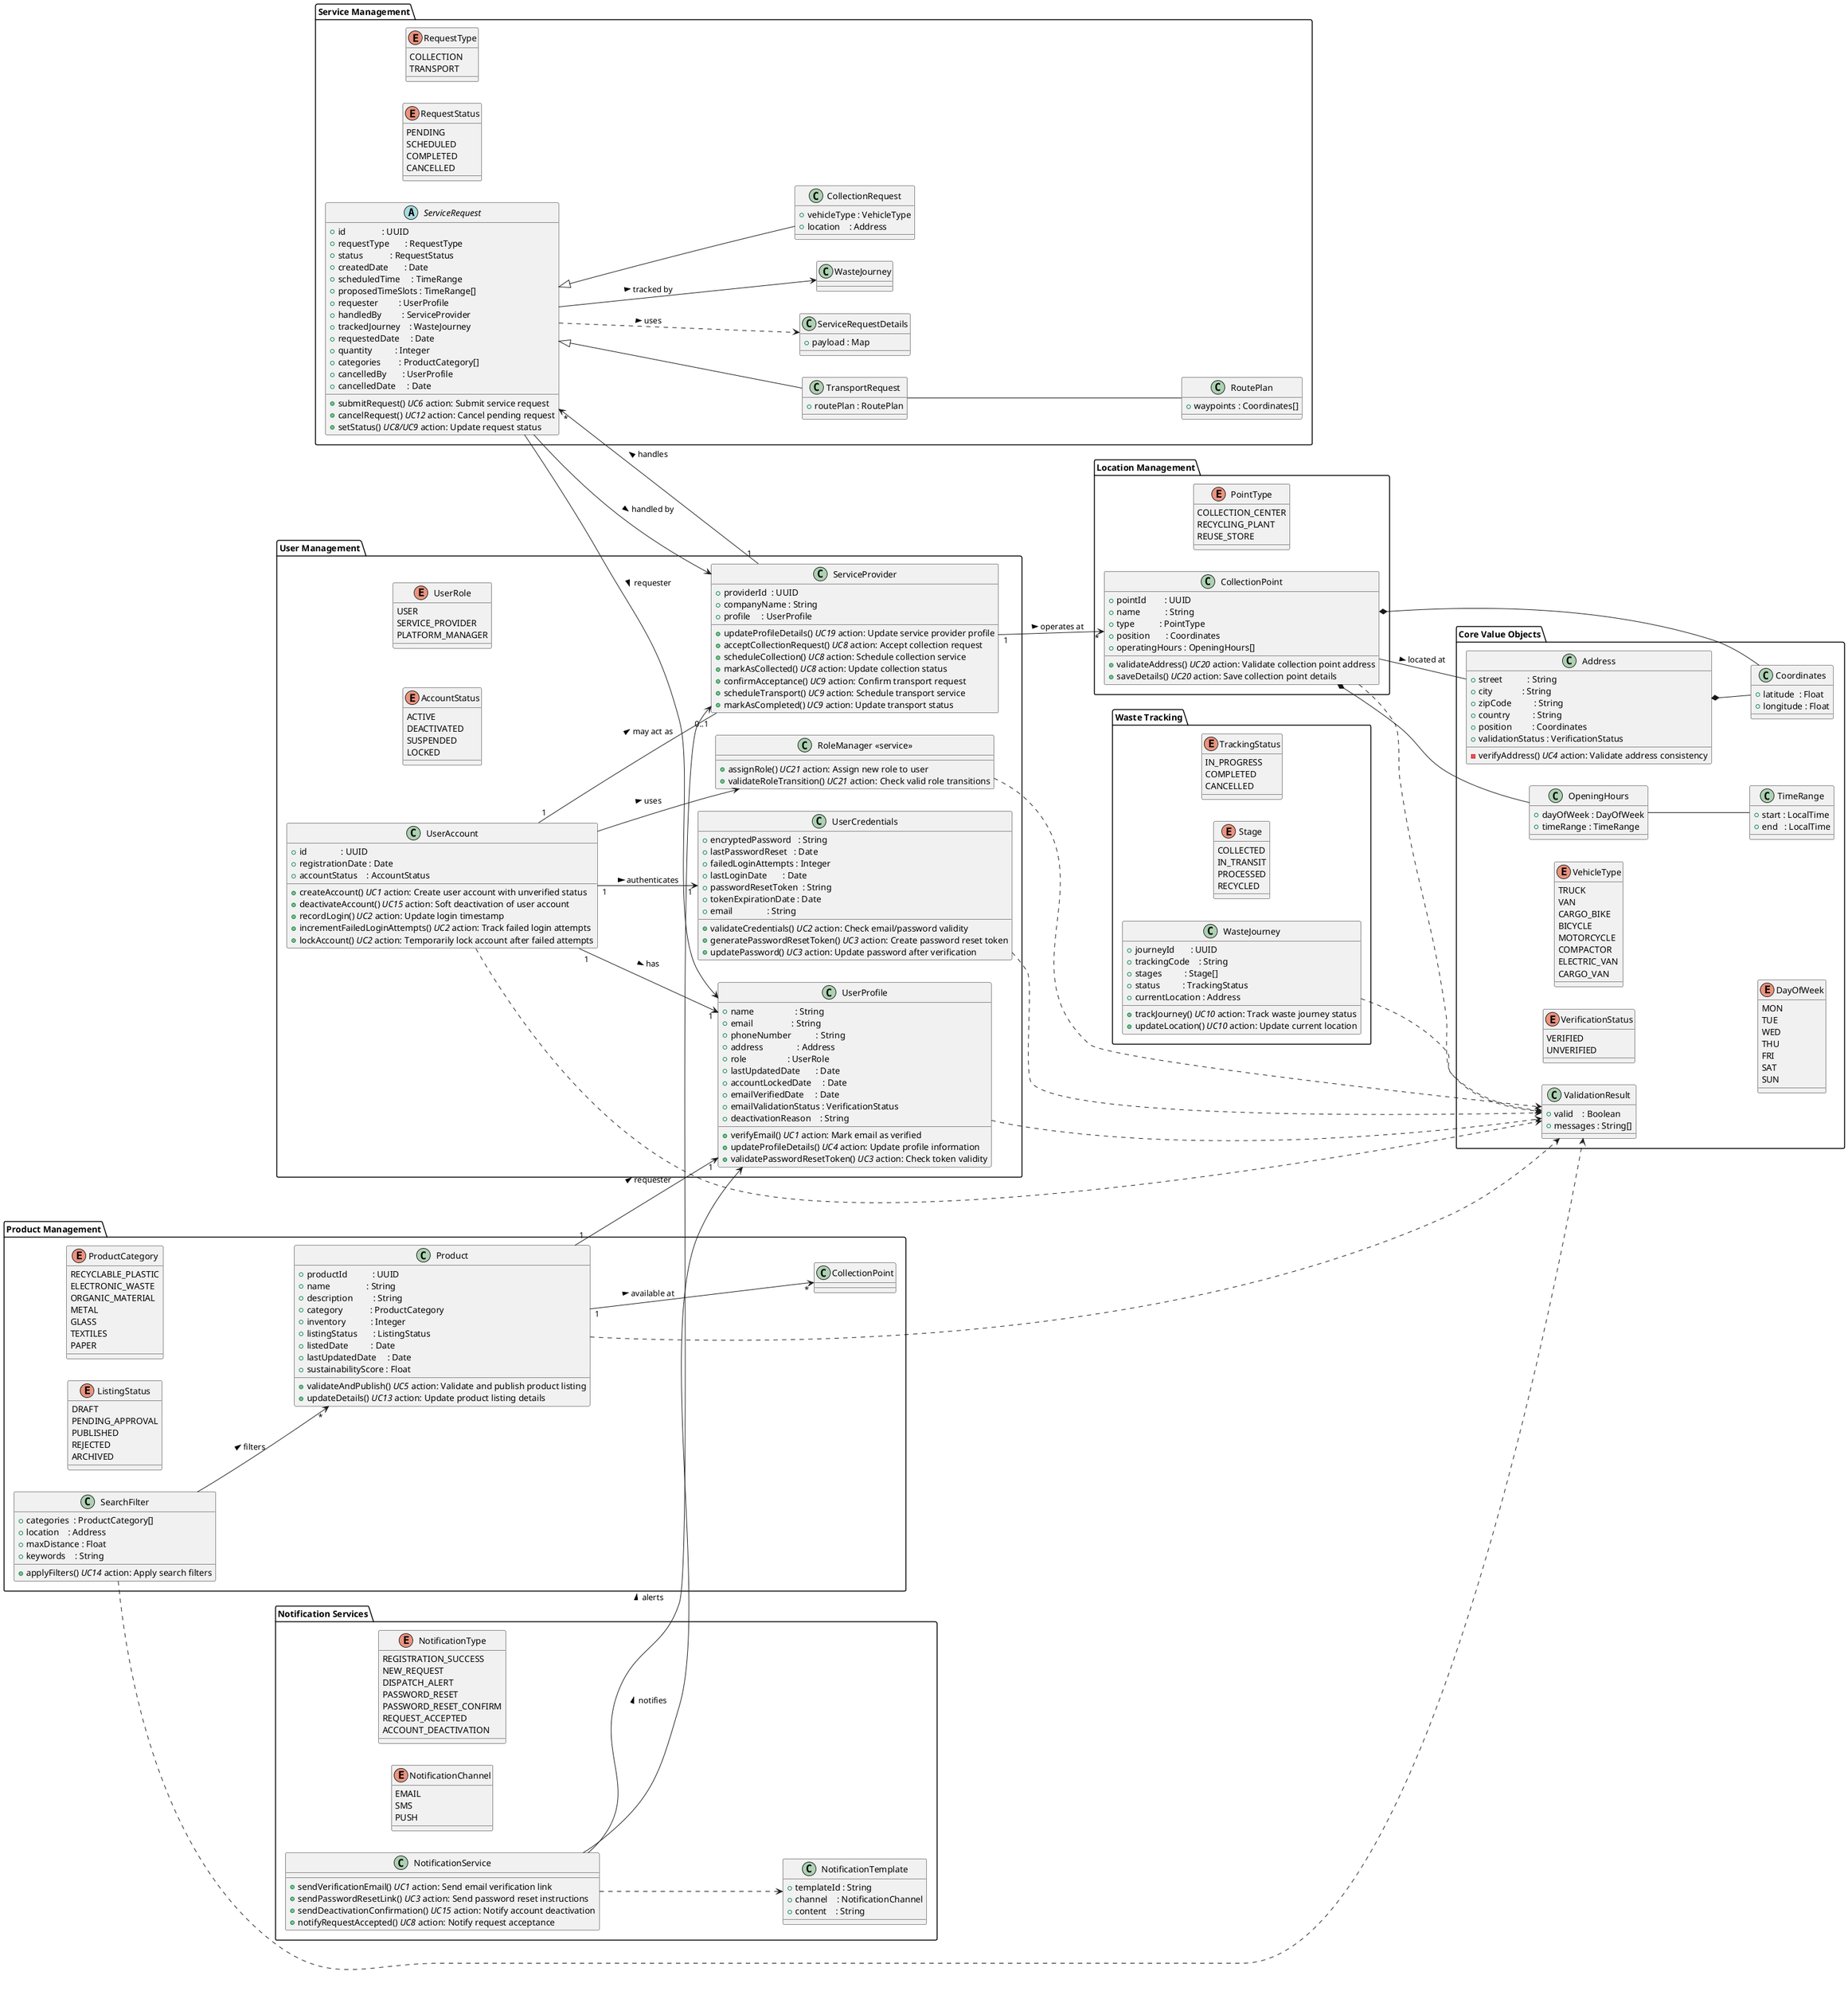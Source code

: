 @startuml
left to right direction
' ──────────────────────────────────────────────
'  CORE VALUE OBJECTS
' ──────────────────────────────────────────────
package "Core Value Objects" {
enum VerificationStatus {
VERIFIED
UNVERIFIED
}
enum VehicleType {
TRUCK
VAN
CARGO_BIKE
BICYCLE
MOTORCYCLE
COMPACTOR
ELECTRIC_VAN
CARGO_VAN
}
enum DayOfWeek {
MON
TUE
WED
THU
FRI
SAT
SUN
}
class ValidationResult {
+valid    : Boolean
+messages : String[]
}
class Coordinates {
+latitude  : Float
+longitude : Float
}
class Address {
+street           : String
+city             : String
+zipCode          : String
+country          : String
+position         : Coordinates
+validationStatus : VerificationStatus
-verifyAddress() //UC4 //action: Validate address consistency
}
class TimeRange {
+start : LocalTime
+end   : LocalTime
}
class OpeningHours {
+dayOfWeek : DayOfWeek
+timeRange : TimeRange
}
Address *-- Coordinates
OpeningHours -- TimeRange
}
' ──────────────────────────────────────────────
'  USER MANAGEMENT
' ──────────────────────────────────────────────
package "User Management" {
enum UserRole {
USER
SERVICE_PROVIDER
PLATFORM_MANAGER
}
enum AccountStatus {
ACTIVE
DEACTIVATED
SUSPENDED
LOCKED
}
class UserAccount {
+id               : UUID
+registrationDate : Date
+accountStatus    : AccountStatus
+createAccount() //UC1 //action: Create user account with unverified status
+deactivateAccount() //UC15 //action: Soft deactivation of user account
+recordLogin() //UC2 //action: Update login timestamp
+incrementFailedLoginAttempts() //UC2 //action: Track failed login attempts
+lockAccount() //UC2 //action: Temporarily lock account after failed attempts
}
class UserProfile {
+name                  : String
+email                 : String
+phoneNumber           : String
+address               : Address
+role                  : UserRole
+lastUpdatedDate       : Date
+accountLockedDate     : Date
+emailVerifiedDate     : Date
+emailValidationStatus : VerificationStatus
+deactivationReason    : String
+verifyEmail() //UC1 //action: Mark email as verified
+updateProfileDetails() //UC4 //action: Update profile information
+validatePasswordResetToken() //UC3 //action: Check token validity
}
class UserCredentials {
+encryptedPassword   : String
+lastPasswordReset   : Date
+failedLoginAttempts : Integer
+lastLoginDate       : Date
+passwordResetToken  : String
+tokenExpirationDate : Date
+email               : String
+validateCredentials() //UC2 //action: Check email/password validity
+generatePasswordResetToken() //UC3 //action: Create password reset token
+updatePassword() //UC3 //action: Update password after verification
}
class ServiceProvider {
+providerId  : UUID
+companyName : String
+profile     : UserProfile
+updateProfileDetails() //UC19 //action: Update service provider profile
+acceptCollectionRequest() //UC8 //action: Accept collection request
+scheduleCollection() //UC8 //action: Schedule collection service
+markAsCollected() //UC8 //action: Update collection status
+confirmAcceptance() //UC9 //action: Confirm transport request
+scheduleTransport() //UC9 //action: Schedule transport service
+markAsCompleted() //UC9 //action: Update transport status
}
class "RoleManager <<service>>" as RoleManager {
+assignRole() //UC21 //action: Assign new role to user
+validateRoleTransition() //UC21 //action: Check valid role transitions
}
UserAccount ..> ValidationResult
UserProfile ..> ValidationResult
UserCredentials ..> ValidationResult
RoleManager ..> ValidationResult
UserAccount "1" --> "1" UserProfile : has >
UserAccount "1" --> "1" UserCredentials : authenticates >
UserAccount --> RoleManager : uses >
UserAccount "1" -- "0..1" ServiceProvider : may act as >
}
' ──────────────────────────────────────────────
'  SERVICE MANAGEMENT
' ──────────────────────────────────────────────
package "Service Management" {
enum RequestType {
COLLECTION
TRANSPORT
}
enum RequestStatus {
PENDING
SCHEDULED
COMPLETED
CANCELLED
}
abstract class ServiceRequest {
+id                : UUID
+requestType       : RequestType
+status            : RequestStatus
+createdDate       : Date
+scheduledTime     : TimeRange
+proposedTimeSlots : TimeRange[]
+requester         : UserProfile
+handledBy         : ServiceProvider
+trackedJourney    : WasteJourney
+requestedDate     : Date
+quantity          : Integer
+categories        : ProductCategory[]
+cancelledBy       : UserProfile
+cancelledDate     : Date
+submitRequest() //UC6 //action: Submit service request
+cancelRequest() //UC12 //action: Cancel pending request
+setStatus() //UC8/UC9 //action: Update request status
}
class CollectionRequest extends ServiceRequest {
+vehicleType : VehicleType
+location    : Address
}
class TransportRequest extends ServiceRequest {
+routePlan : RoutePlan
}
class ServiceRequestDetails {
+payload : Map
}
ServiceRequest ..> ServiceRequestDetails : uses >
class RoutePlan {
+waypoints : Coordinates[]
}
ServiceProvider "1" --> "*" ServiceRequest : handles >
TransportRequest -- RoutePlan
ServiceRequest --> WasteJourney : tracked by >
ServiceRequest --> UserProfile : requester >
ServiceRequest --> ServiceProvider : handled by >
}
' ──────────────────────────────────────────────
'  WASTE TRACKING
' ──────────────────────────────────────────────
package "Waste Tracking" {
enum TrackingStatus {
IN_PROGRESS
COMPLETED
CANCELLED
}
enum Stage {
COLLECTED
IN_TRANSIT
PROCESSED
RECYCLED
}
class WasteJourney {
+journeyId       : UUID
+trackingCode    : String
+stages          : Stage[]
+status          : TrackingStatus
+currentLocation : Address
+trackJourney() //UC10 //action: Track waste journey status
+updateLocation() //UC10 //action: Update current location
}
WasteJourney ..> ValidationResult
}
' ──────────────────────────────────────────────
'  PRODUCT MANAGEMENT
' ──────────────────────────────────────────────
package "Product Management" {
enum ProductCategory {
RECYCLABLE_PLASTIC
ELECTRONIC_WASTE
ORGANIC_MATERIAL
METAL
GLASS
TEXTILES
PAPER
}
enum ListingStatus {
DRAFT
PENDING_APPROVAL
PUBLISHED
REJECTED
ARCHIVED
}
class Product {
+productId           : UUID
+name                : String
+description         : String
+category            : ProductCategory
+inventory           : Integer
+listingStatus       : ListingStatus
+listedDate          : Date
+lastUpdatedDate     : Date
+sustainabilityScore : Float
+validateAndPublish() //UC5 //action: Validate and publish product listing
+updateDetails() //UC13 //action: Update product listing details
}
class SearchFilter {
+categories  : ProductCategory[]
+location    : Address
+maxDistance : Float
+keywords    : String
+applyFilters() //UC14 //action: Apply search filters
}
Product ..> ValidationResult
SearchFilter ..> ValidationResult
Product "1" --> "*" CollectionPoint : available at >
Product "1" --> "1" UserProfile      : requester >
SearchFilter --> "*" Product            : filters >
}
' ──────────────────────────────────────────────
'  LOCATION MANAGEMENT
' ──────────────────────────────────────────────
package "Location Management" {
enum PointType {
COLLECTION_CENTER
RECYCLING_PLANT
REUSE_STORE
}
class CollectionPoint {
+pointId        : UUID
+name           : String
+type           : PointType
+position       : Coordinates
+operatingHours : OpeningHours[]
+validateAddress() //UC20 //action: Validate collection point address
+saveDetails() //UC20 //action: Save collection point details
}
CollectionPoint ..> ValidationResult
CollectionPoint *-- Coordinates
CollectionPoint *-- OpeningHours
CollectionPoint -- Address : located at >
ServiceProvider "1" --> "*" CollectionPoint : operates at >
}
' ──────────────────────────────────────────────
'  NOTIFICATION SERVICES
' ──────────────────────────────────────────────
package "Notification Services" {
enum NotificationType{
REGISTRATION_SUCCESS
NEW_REQUEST
DISPATCH_ALERT
PASSWORD_RESET
PASSWORD_RESET_CONFIRM
REQUEST_ACCEPTED
ACCOUNT_DEACTIVATION
}
enum NotificationChannel{
EMAIL
SMS
PUSH
}
class NotificationTemplate {
+templateId : String
+channel    : NotificationChannel
+content    : String
}
class NotificationService {
+sendVerificationEmail() //UC1 //action: Send email verification link
+sendPasswordResetLink() //UC3 //action: Send password reset instructions
+sendDeactivationConfirmation() //UC15 //action: Notify account deactivation
+notifyRequestAccepted() //UC8 //action: Notify request acceptance
}
NotificationService ..> NotificationTemplate
NotificationService --> UserProfile     : notifies >
NotificationService --> ServiceProvider : alerts >
}
@enduml